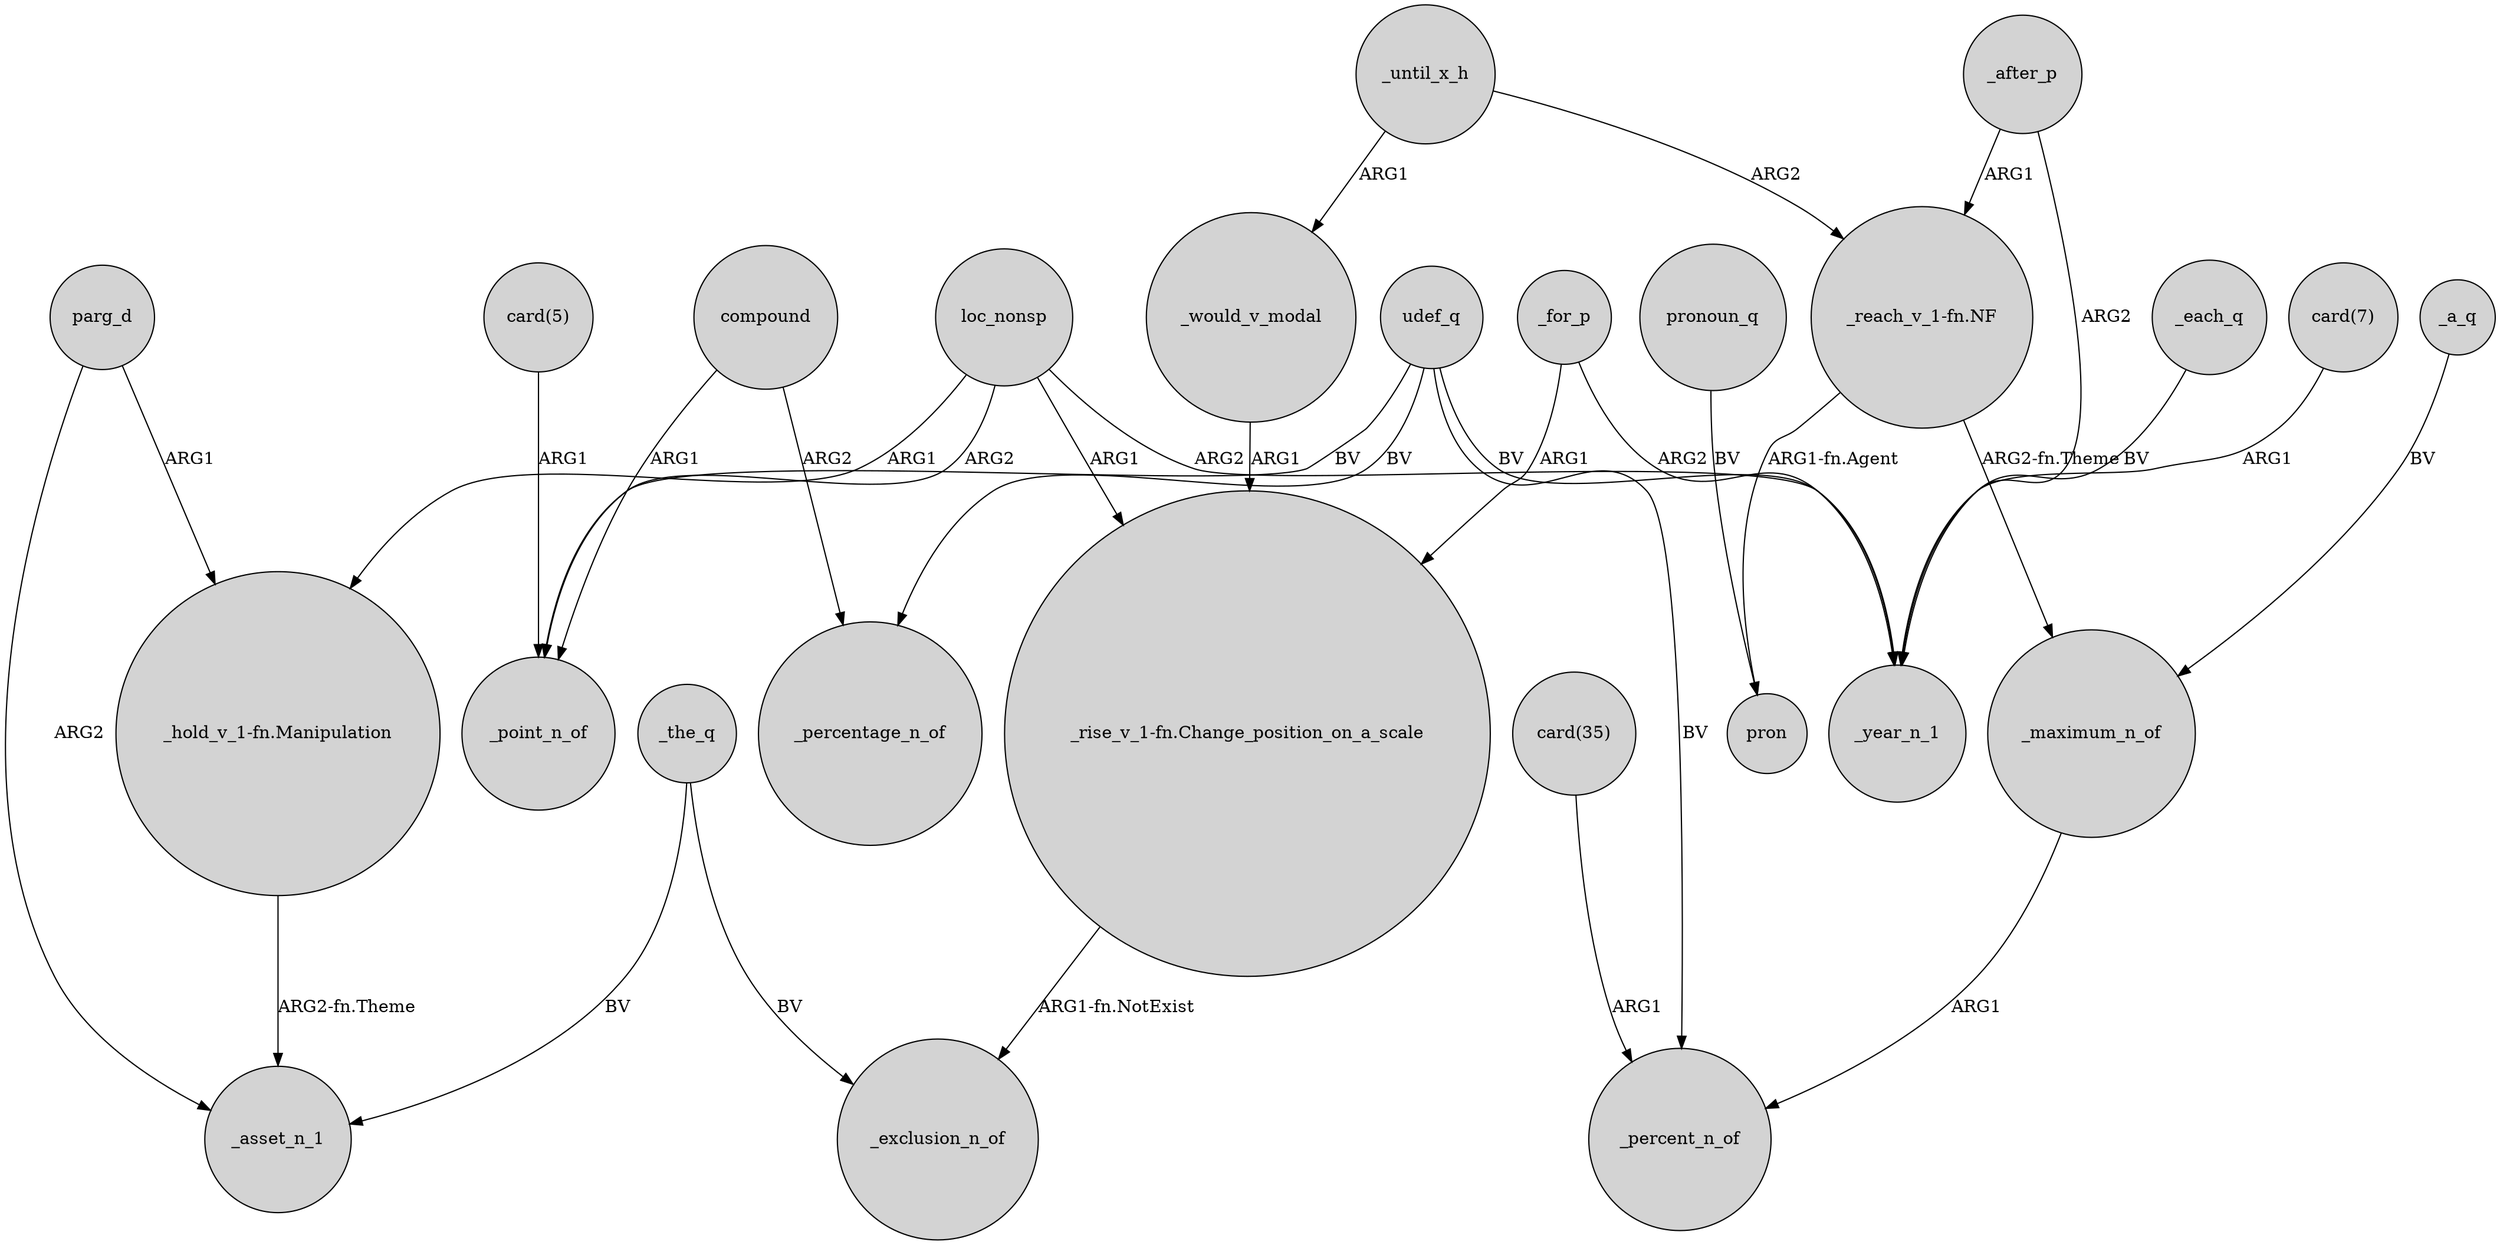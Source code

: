 digraph {
	node [shape=circle style=filled]
	"card(5)" -> _point_n_of [label=ARG1]
	loc_nonsp -> _point_n_of [label=ARG2]
	_for_p -> _year_n_1 [label=ARG2]
	_the_q -> _exclusion_n_of [label=BV]
	_until_x_h -> _would_v_modal [label=ARG1]
	compound -> _percentage_n_of [label=ARG2]
	"_reach_v_1-fn.NF" -> _maximum_n_of [label="ARG2-fn.Theme"]
	_until_x_h -> "_reach_v_1-fn.NF" [label=ARG2]
	loc_nonsp -> "_hold_v_1-fn.Manipulation" [label=ARG1]
	"_rise_v_1-fn.Change_position_on_a_scale" -> _exclusion_n_of [label="ARG1-fn.NotExist"]
	_maximum_n_of -> _percent_n_of [label=ARG1]
	compound -> _point_n_of [label=ARG1]
	pronoun_q -> pron [label=BV]
	_a_q -> _maximum_n_of [label=BV]
	parg_d -> "_hold_v_1-fn.Manipulation" [label=ARG1]
	_after_p -> _year_n_1 [label=ARG2]
	_the_q -> _asset_n_1 [label=BV]
	loc_nonsp -> "_rise_v_1-fn.Change_position_on_a_scale" [label=ARG1]
	loc_nonsp -> _year_n_1 [label=ARG2]
	udef_q -> _percentage_n_of [label=BV]
	_after_p -> "_reach_v_1-fn.NF" [label=ARG1]
	"card(35)" -> _percent_n_of [label=ARG1]
	"_reach_v_1-fn.NF" -> pron [label="ARG1-fn.Agent"]
	udef_q -> _year_n_1 [label=BV]
	_each_q -> _year_n_1 [label=BV]
	parg_d -> _asset_n_1 [label=ARG2]
	_for_p -> "_rise_v_1-fn.Change_position_on_a_scale" [label=ARG1]
	udef_q -> _percent_n_of [label=BV]
	_would_v_modal -> "_rise_v_1-fn.Change_position_on_a_scale" [label=ARG1]
	"_hold_v_1-fn.Manipulation" -> _asset_n_1 [label="ARG2-fn.Theme"]
	"card(7)" -> _year_n_1 [label=ARG1]
	udef_q -> _point_n_of [label=BV]
}
